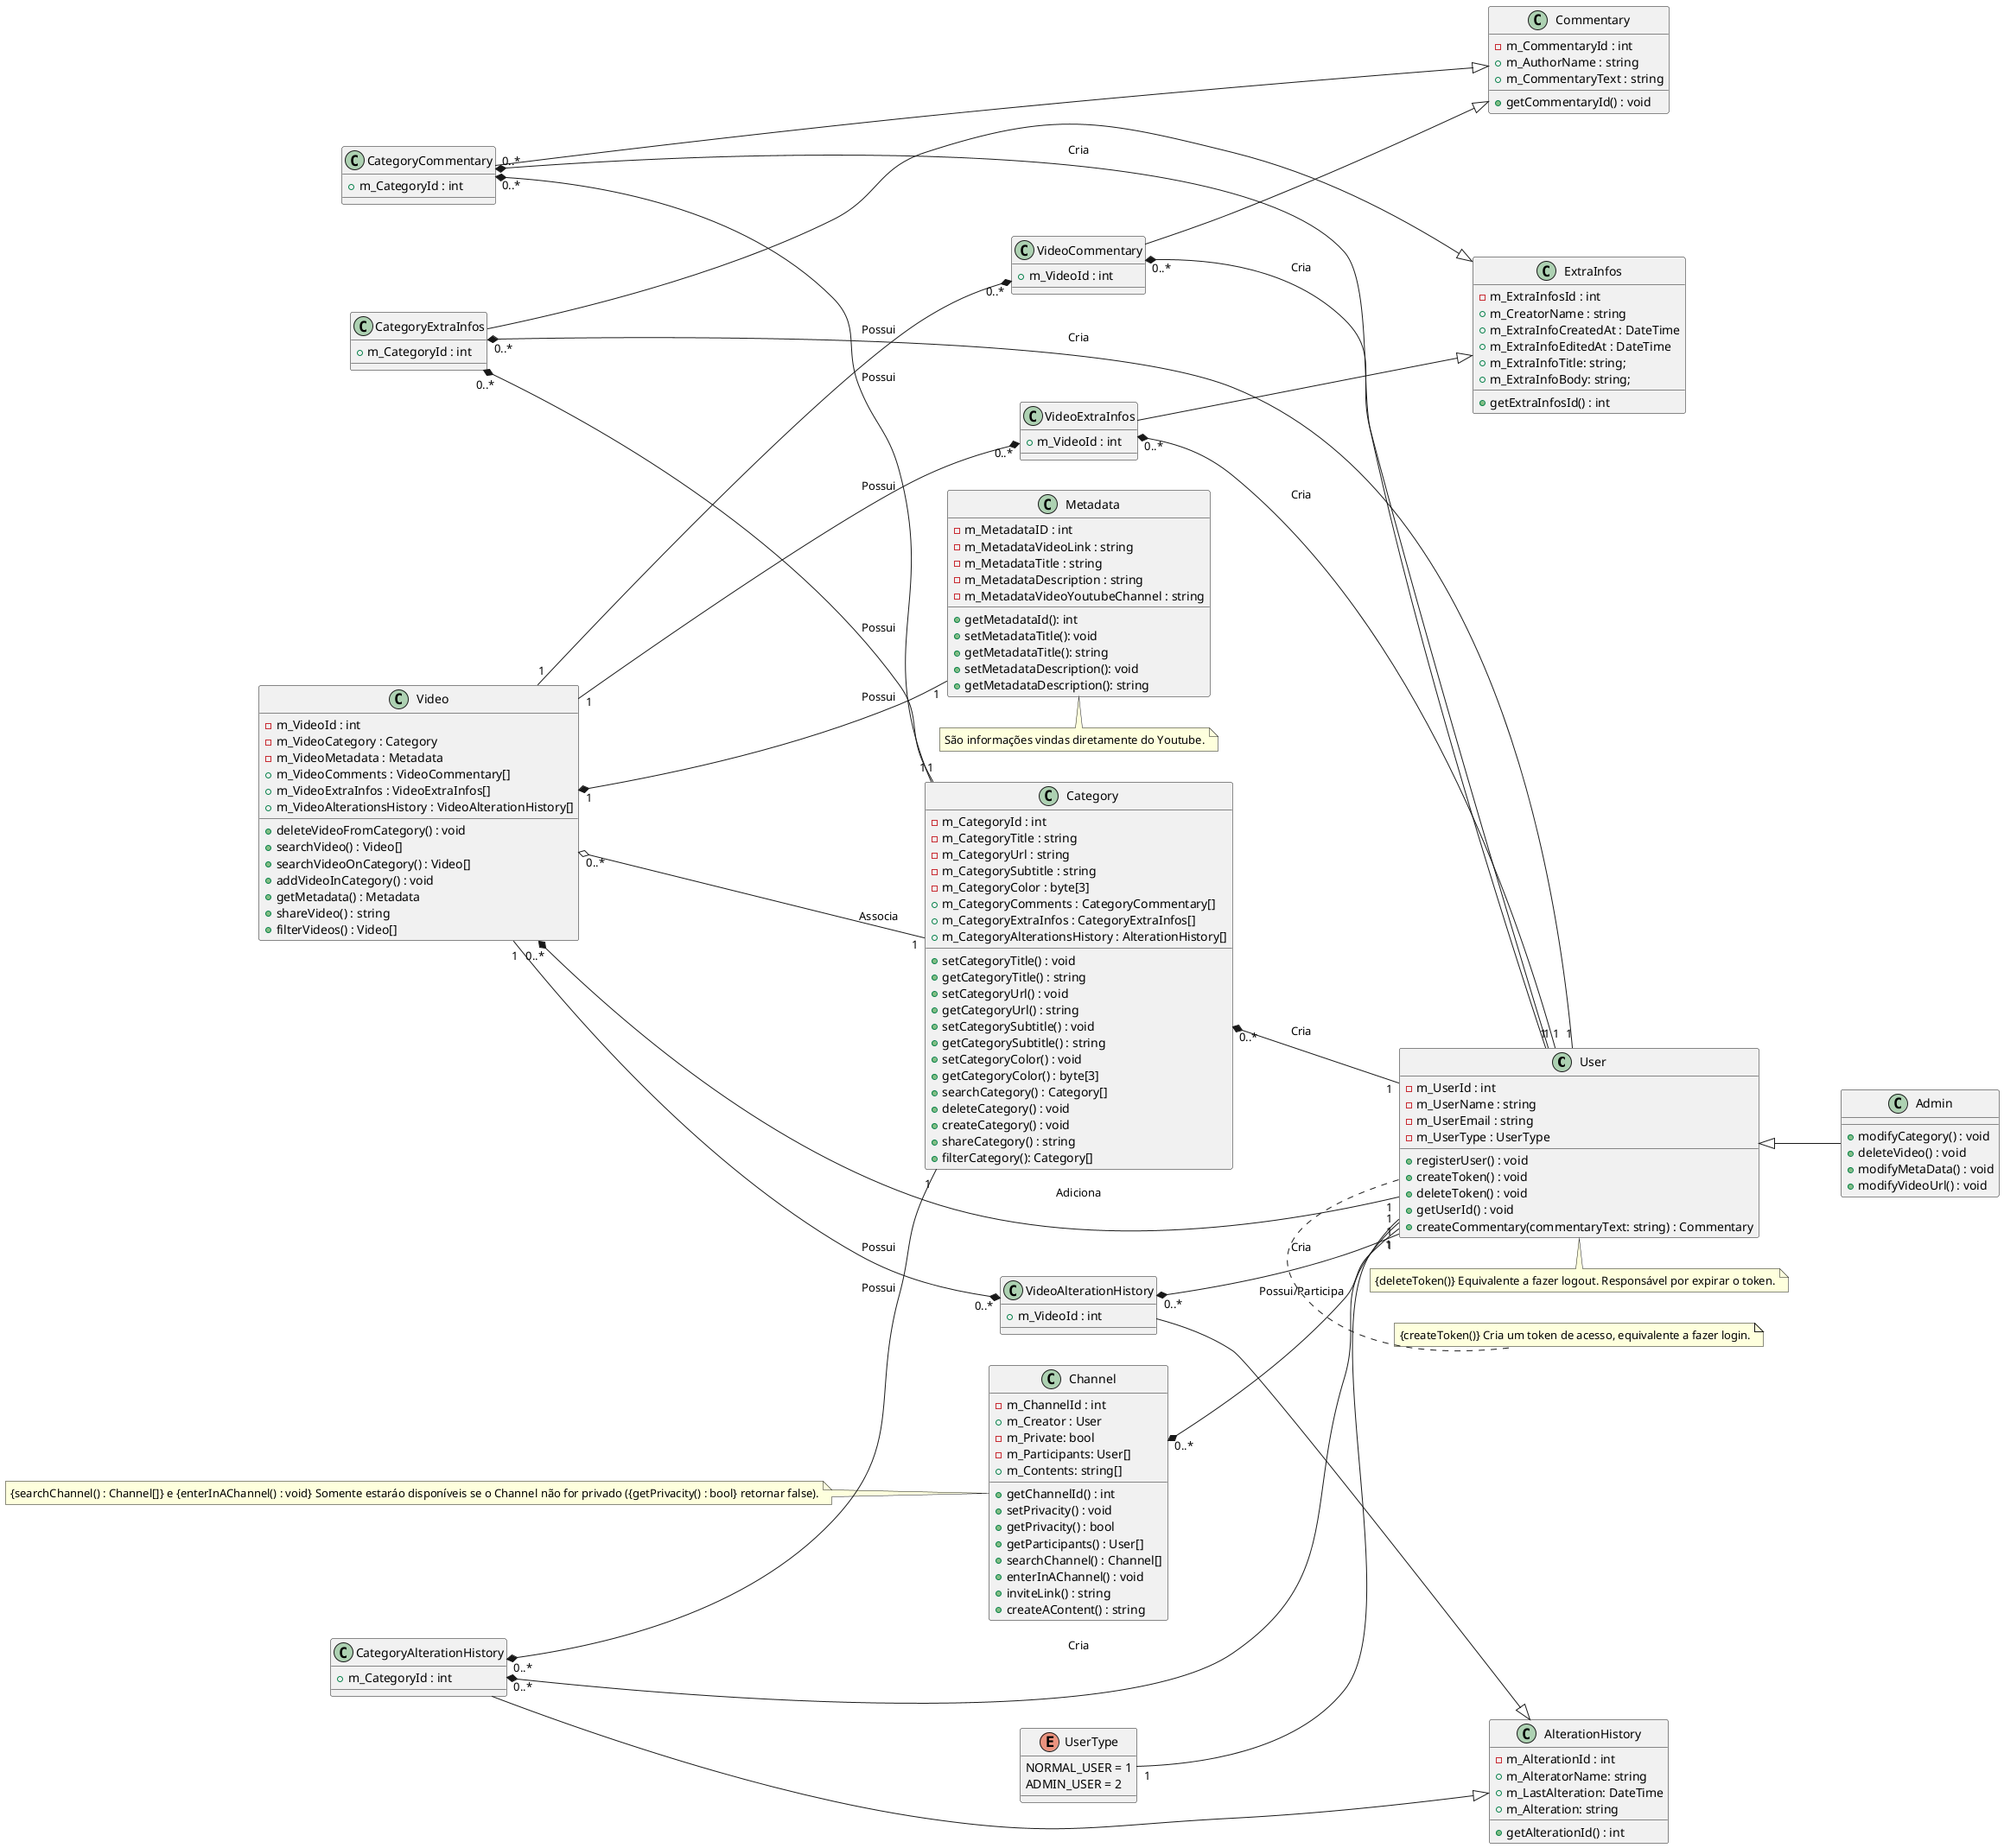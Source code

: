 @startuml ClassDiagram

left to right direction

class User {
    -m_UserId : int
    -m_UserName : string
    -m_UserEmail : string
    -m_UserType : UserType
    +registerUser() : void
    +createToken() : void
    +deleteToken() : void
    +getUserId() : void
    +createCommentary(commentaryText: string) : Commentary
}

class Admin {
    +modifyCategory() : void
    +deleteVideo() : void
    +modifyMetaData() : void
    +modifyVideoUrl() : void
}

class Category {
    -m_CategoryId : int
    -m_CategoryTitle : string
    -m_CategoryUrl : string
    -m_CategorySubtitle : string
    -m_CategoryColor : byte[3]
    +m_CategoryComments : CategoryCommentary[]
    +m_CategoryExtraInfos : CategoryExtraInfos[]
    +m_CategoryAlterationsHistory : AlterationHistory[]
    +setCategoryTitle() : void
    +getCategoryTitle() : string
    +setCategoryUrl() : void
    +getCategoryUrl() : string
    +setCategorySubtitle() : void
    +getCategorySubtitle() : string
    +setCategoryColor() : void
    +getCategoryColor() : byte[3]
    +searchCategory() : Category[]
    +deleteCategory() : void
    +createCategory() : void
    +shareCategory() : string
    +filterCategory(): Category[]
}

class Commentary {
    -m_CommentaryId : int
    +m_AuthorName : string
    +m_CommentaryText : string
    +getCommentaryId() : void
}

class VideoCommentary {
   +m_VideoId : int
}

class CategoryCommentary {
    +m_CategoryId : int
}

class ExtraInfos {
    -m_ExtraInfosId : int
    +m_CreatorName : string
    +m_ExtraInfoCreatedAt : DateTime
    +m_ExtraInfoEditedAt : DateTime
    +m_ExtraInfoTitle: string;
    +m_ExtraInfoBody: string;
    +getExtraInfosId() : int
}

class VideoExtraInfos {
   +m_VideoId : int
}

class CategoryExtraInfos {
    +m_CategoryId : int
}

class Video {
    -m_VideoId : int
    -m_VideoCategory : Category
    -m_VideoMetadata : Metadata
    +m_VideoComments : VideoCommentary[]
    +m_VideoExtraInfos : VideoExtraInfos[]
    +m_VideoAlterationsHistory : VideoAlterationHistory[]
    +deleteVideoFromCategory() : void
    +searchVideo() : Video[]
    +searchVideoOnCategory() : Video[]
    +addVideoInCategory() : void
    +getMetadata() : Metadata
    +shareVideo() : string
    +filterVideos() : Video[]
}

class Metadata{
    -m_MetadataID : int
    -m_MetadataVideoLink : string
    -m_MetadataTitle : string
    -m_MetadataDescription : string
    -m_MetadataVideoYoutubeChannel : string
    +getMetadataId(): int
    +setMetadataTitle(): void
    +getMetadataTitle(): string
    +setMetadataDescription(): void
    +getMetadataDescription(): string
}

class AlterationHistory {
    -m_AlterationId : int
    +m_AlteratorName: string
    +m_LastAlteration: DateTime
    +m_Alteration: string
    +getAlterationId() : int
}

class VideoAlterationHistory {
    +m_VideoId : int
}

class CategoryAlterationHistory {
    +m_CategoryId : int
}

class Channel {
    -m_ChannelId : int
    +m_Creator : User
    -m_Private: bool
    -m_Participants: User[]
    +m_Contents: string[]
    +getChannelId() : int
    +setPrivacity() : void
    +getPrivacity() : bool
    +getParticipants() : User[]
    +searchChannel() : Channel[]
    +enterInAChannel() : void 
    +inviteLink() : string
    +createAContent() : string
}

enum UserType {
    NORMAL_USER = 1
    ADMIN_USER = 2
}

User <|-- Admin

VideoAlterationHistory --|> AlterationHistory
CategoryAlterationHistory --|> AlterationHistory

VideoCommentary --|> Commentary
CategoryCommentary --|> Commentary

VideoExtraInfos --|> ExtraInfos
CategoryExtraInfos --|> ExtraInfos

User "1"-up-"1" UserType

Video "1"*-down-"1" Metadata : Possui
Video "0..*" o-- "1" Category : Associa
Video "0..*"*--"1" User : Adiciona 

Channel "0..*"*--"1" User : Possui/Participa

Category "0..*"*--"1" User : Cria

VideoCommentary "0..*"*--"1" User : Cria
VideoCommentary "0..*"*-up-"1" Video : Possui

VideoExtraInfos "0..*"*--"1" User : Cria
VideoExtraInfos "0..*"*-up-"1" Video : Possui

VideoAlterationHistory "0..*"*--"1" User : Cria
VideoAlterationHistory "0..*"*-up-"1" Video : Possui

CategoryCommentary "0..*"*--"1" User : Cria
CategoryCommentary "0..*"*--"1" Category : Possui

CategoryExtraInfos "0..*"*--"1" User : Cria
CategoryExtraInfos "0..*"*--"1" Category : Possui

CategoryAlterationHistory "0..*"*--"1" User : Cria
CategoryAlterationHistory "0..*"*--"1" Category : Possui

note bottom of User : {createToken()} Cria um token de acesso, equivalente a fazer login.
note bottom of User : {deleteToken()} Equivalente a fazer logout. Responsável por expirar o token.
note left of Channel : {searchChannel() : Channel[]} e {enterInAChannel() : void} Somente estaráo disponíveis se o Channel não for privado ({getPrivacity() : bool} retornar false).
note bottom of Metadata : São informações vindas diretamente do Youtube.

@enduml
